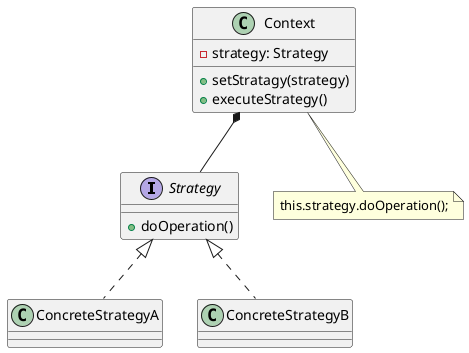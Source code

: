 @startuml

interface Strategy {
    + doOperation()
}

class ConcreteStrategyA implements Strategy
class ConcreteStrategyB implements Strategy

class Context {
    - strategy: Strategy
    + setStratagy(strategy)
    + executeStrategy()
}
note bottom: this.strategy.doOperation();

Context *-- Strategy

@enduml